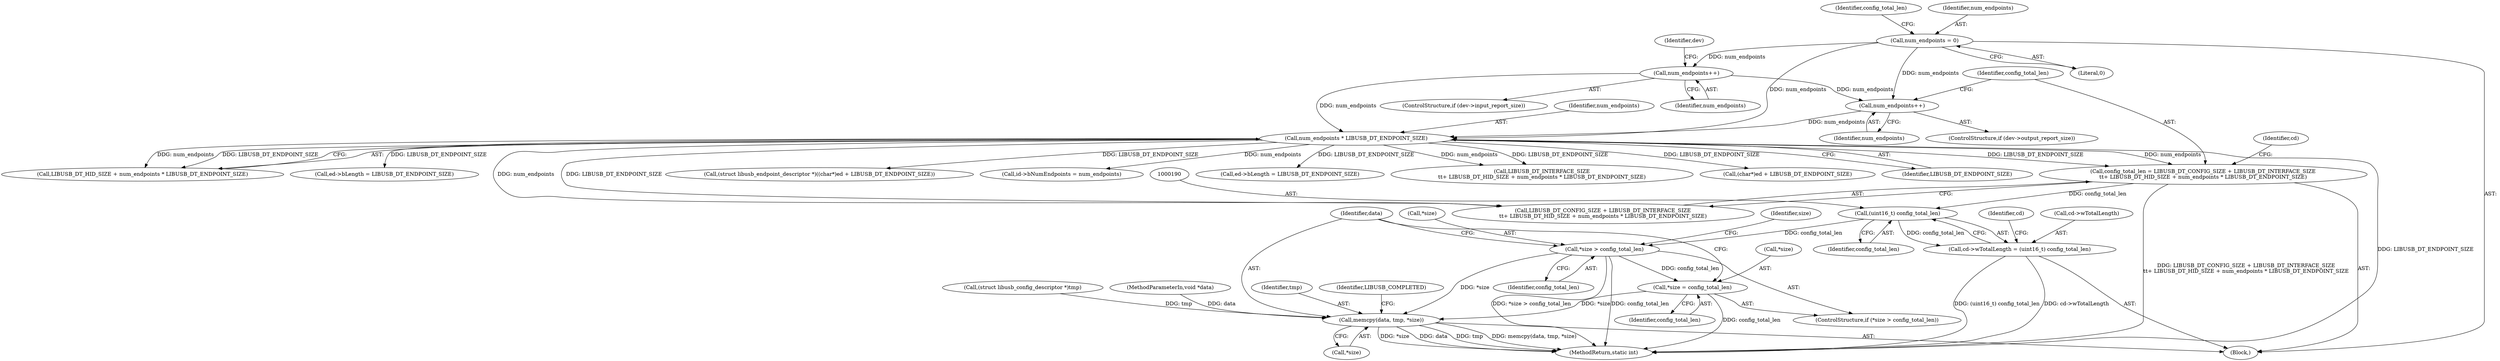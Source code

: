 digraph "1_Chrome_ac149a8d4371c0e01e0934fdd57b09e86f96b5b9_0@integer" {
"1000132" [label="(Call,config_total_len = LIBUSB_DT_CONFIG_SIZE + LIBUSB_DT_INTERFACE_SIZE\n\t\t+ LIBUSB_DT_HID_SIZE + num_endpoints * LIBUSB_DT_ENDPOINT_SIZE)"];
"1000140" [label="(Call,num_endpoints * LIBUSB_DT_ENDPOINT_SIZE)"];
"1000124" [label="(Call,num_endpoints++)"];
"1000107" [label="(Call,num_endpoints = 0)"];
"1000130" [label="(Call,num_endpoints++)"];
"1000189" [label="(Call,(uint16_t) config_total_len)"];
"1000185" [label="(Call,cd->wTotalLength = (uint16_t) config_total_len)"];
"1000360" [label="(Call,*size > config_total_len)"];
"1000364" [label="(Call,*size = config_total_len)"];
"1000368" [label="(Call,memcpy(data, tmp, *size))"];
"1000138" [label="(Call,LIBUSB_DT_HID_SIZE + num_endpoints * LIBUSB_DT_ENDPOINT_SIZE)"];
"1000126" [label="(ControlStructure,if (dev->output_report_size))"];
"1000185" [label="(Call,cd->wTotalLength = (uint16_t) config_total_len)"];
"1000277" [label="(Call,ed->bLength = LIBUSB_DT_ENDPOINT_SIZE)"];
"1000124" [label="(Call,num_endpoints++)"];
"1000313" [label="(Call,(struct libusb_endpoint_descriptor *)((char*)ed + LIBUSB_DT_ENDPOINT_SIZE))"];
"1000360" [label="(Call,*size > config_total_len)"];
"1000107" [label="(Call,num_endpoints = 0)"];
"1000363" [label="(Identifier,config_total_len)"];
"1000239" [label="(Call,id->bNumEndpoints = num_endpoints)"];
"1000145" [label="(Call,(struct libusb_config_descriptor *)tmp)"];
"1000132" [label="(Call,config_total_len = LIBUSB_DT_CONFIG_SIZE + LIBUSB_DT_INTERFACE_SIZE\n\t\t+ LIBUSB_DT_HID_SIZE + num_endpoints * LIBUSB_DT_ENDPOINT_SIZE)"];
"1000112" [label="(Identifier,config_total_len)"];
"1000130" [label="(Call,num_endpoints++)"];
"1000359" [label="(ControlStructure,if (*size > config_total_len))"];
"1000105" [label="(Block,)"];
"1000103" [label="(MethodParameterIn,void *data)"];
"1000140" [label="(Call,num_endpoints * LIBUSB_DT_ENDPOINT_SIZE)"];
"1000365" [label="(Call,*size)"];
"1000375" [label="(MethodReturn,static int)"];
"1000371" [label="(Call,*size)"];
"1000325" [label="(Call,ed->bLength = LIBUSB_DT_ENDPOINT_SIZE)"];
"1000194" [label="(Identifier,cd)"];
"1000131" [label="(Identifier,num_endpoints)"];
"1000133" [label="(Identifier,config_total_len)"];
"1000136" [label="(Call,LIBUSB_DT_INTERFACE_SIZE\n\t\t+ LIBUSB_DT_HID_SIZE + num_endpoints * LIBUSB_DT_ENDPOINT_SIZE)"];
"1000369" [label="(Identifier,data)"];
"1000144" [label="(Identifier,cd)"];
"1000120" [label="(ControlStructure,if (dev->input_report_size))"];
"1000315" [label="(Call,(char*)ed + LIBUSB_DT_ENDPOINT_SIZE)"];
"1000142" [label="(Identifier,LIBUSB_DT_ENDPOINT_SIZE)"];
"1000370" [label="(Identifier,tmp)"];
"1000374" [label="(Identifier,LIBUSB_COMPLETED)"];
"1000109" [label="(Literal,0)"];
"1000108" [label="(Identifier,num_endpoints)"];
"1000141" [label="(Identifier,num_endpoints)"];
"1000361" [label="(Call,*size)"];
"1000368" [label="(Call,memcpy(data, tmp, *size))"];
"1000366" [label="(Identifier,size)"];
"1000367" [label="(Identifier,config_total_len)"];
"1000189" [label="(Call,(uint16_t) config_total_len)"];
"1000125" [label="(Identifier,num_endpoints)"];
"1000191" [label="(Identifier,config_total_len)"];
"1000186" [label="(Call,cd->wTotalLength)"];
"1000128" [label="(Identifier,dev)"];
"1000364" [label="(Call,*size = config_total_len)"];
"1000134" [label="(Call,LIBUSB_DT_CONFIG_SIZE + LIBUSB_DT_INTERFACE_SIZE\n\t\t+ LIBUSB_DT_HID_SIZE + num_endpoints * LIBUSB_DT_ENDPOINT_SIZE)"];
"1000132" -> "1000105"  [label="AST: "];
"1000132" -> "1000134"  [label="CFG: "];
"1000133" -> "1000132"  [label="AST: "];
"1000134" -> "1000132"  [label="AST: "];
"1000144" -> "1000132"  [label="CFG: "];
"1000132" -> "1000375"  [label="DDG: LIBUSB_DT_CONFIG_SIZE + LIBUSB_DT_INTERFACE_SIZE\n\t\t+ LIBUSB_DT_HID_SIZE + num_endpoints * LIBUSB_DT_ENDPOINT_SIZE"];
"1000140" -> "1000132"  [label="DDG: num_endpoints"];
"1000140" -> "1000132"  [label="DDG: LIBUSB_DT_ENDPOINT_SIZE"];
"1000132" -> "1000189"  [label="DDG: config_total_len"];
"1000140" -> "1000138"  [label="AST: "];
"1000140" -> "1000142"  [label="CFG: "];
"1000141" -> "1000140"  [label="AST: "];
"1000142" -> "1000140"  [label="AST: "];
"1000138" -> "1000140"  [label="CFG: "];
"1000140" -> "1000375"  [label="DDG: LIBUSB_DT_ENDPOINT_SIZE"];
"1000140" -> "1000134"  [label="DDG: num_endpoints"];
"1000140" -> "1000134"  [label="DDG: LIBUSB_DT_ENDPOINT_SIZE"];
"1000140" -> "1000136"  [label="DDG: num_endpoints"];
"1000140" -> "1000136"  [label="DDG: LIBUSB_DT_ENDPOINT_SIZE"];
"1000140" -> "1000138"  [label="DDG: num_endpoints"];
"1000140" -> "1000138"  [label="DDG: LIBUSB_DT_ENDPOINT_SIZE"];
"1000124" -> "1000140"  [label="DDG: num_endpoints"];
"1000107" -> "1000140"  [label="DDG: num_endpoints"];
"1000130" -> "1000140"  [label="DDG: num_endpoints"];
"1000140" -> "1000239"  [label="DDG: num_endpoints"];
"1000140" -> "1000277"  [label="DDG: LIBUSB_DT_ENDPOINT_SIZE"];
"1000140" -> "1000313"  [label="DDG: LIBUSB_DT_ENDPOINT_SIZE"];
"1000140" -> "1000315"  [label="DDG: LIBUSB_DT_ENDPOINT_SIZE"];
"1000140" -> "1000325"  [label="DDG: LIBUSB_DT_ENDPOINT_SIZE"];
"1000124" -> "1000120"  [label="AST: "];
"1000124" -> "1000125"  [label="CFG: "];
"1000125" -> "1000124"  [label="AST: "];
"1000128" -> "1000124"  [label="CFG: "];
"1000107" -> "1000124"  [label="DDG: num_endpoints"];
"1000124" -> "1000130"  [label="DDG: num_endpoints"];
"1000107" -> "1000105"  [label="AST: "];
"1000107" -> "1000109"  [label="CFG: "];
"1000108" -> "1000107"  [label="AST: "];
"1000109" -> "1000107"  [label="AST: "];
"1000112" -> "1000107"  [label="CFG: "];
"1000107" -> "1000130"  [label="DDG: num_endpoints"];
"1000130" -> "1000126"  [label="AST: "];
"1000130" -> "1000131"  [label="CFG: "];
"1000131" -> "1000130"  [label="AST: "];
"1000133" -> "1000130"  [label="CFG: "];
"1000189" -> "1000185"  [label="AST: "];
"1000189" -> "1000191"  [label="CFG: "];
"1000190" -> "1000189"  [label="AST: "];
"1000191" -> "1000189"  [label="AST: "];
"1000185" -> "1000189"  [label="CFG: "];
"1000189" -> "1000185"  [label="DDG: config_total_len"];
"1000189" -> "1000360"  [label="DDG: config_total_len"];
"1000185" -> "1000105"  [label="AST: "];
"1000186" -> "1000185"  [label="AST: "];
"1000194" -> "1000185"  [label="CFG: "];
"1000185" -> "1000375"  [label="DDG: cd->wTotalLength"];
"1000185" -> "1000375"  [label="DDG: (uint16_t) config_total_len"];
"1000360" -> "1000359"  [label="AST: "];
"1000360" -> "1000363"  [label="CFG: "];
"1000361" -> "1000360"  [label="AST: "];
"1000363" -> "1000360"  [label="AST: "];
"1000366" -> "1000360"  [label="CFG: "];
"1000369" -> "1000360"  [label="CFG: "];
"1000360" -> "1000375"  [label="DDG: *size > config_total_len"];
"1000360" -> "1000375"  [label="DDG: config_total_len"];
"1000360" -> "1000364"  [label="DDG: config_total_len"];
"1000360" -> "1000368"  [label="DDG: *size"];
"1000364" -> "1000359"  [label="AST: "];
"1000364" -> "1000367"  [label="CFG: "];
"1000365" -> "1000364"  [label="AST: "];
"1000367" -> "1000364"  [label="AST: "];
"1000369" -> "1000364"  [label="CFG: "];
"1000364" -> "1000375"  [label="DDG: config_total_len"];
"1000364" -> "1000368"  [label="DDG: *size"];
"1000368" -> "1000105"  [label="AST: "];
"1000368" -> "1000371"  [label="CFG: "];
"1000369" -> "1000368"  [label="AST: "];
"1000370" -> "1000368"  [label="AST: "];
"1000371" -> "1000368"  [label="AST: "];
"1000374" -> "1000368"  [label="CFG: "];
"1000368" -> "1000375"  [label="DDG: data"];
"1000368" -> "1000375"  [label="DDG: tmp"];
"1000368" -> "1000375"  [label="DDG: memcpy(data, tmp, *size)"];
"1000368" -> "1000375"  [label="DDG: *size"];
"1000103" -> "1000368"  [label="DDG: data"];
"1000145" -> "1000368"  [label="DDG: tmp"];
}

